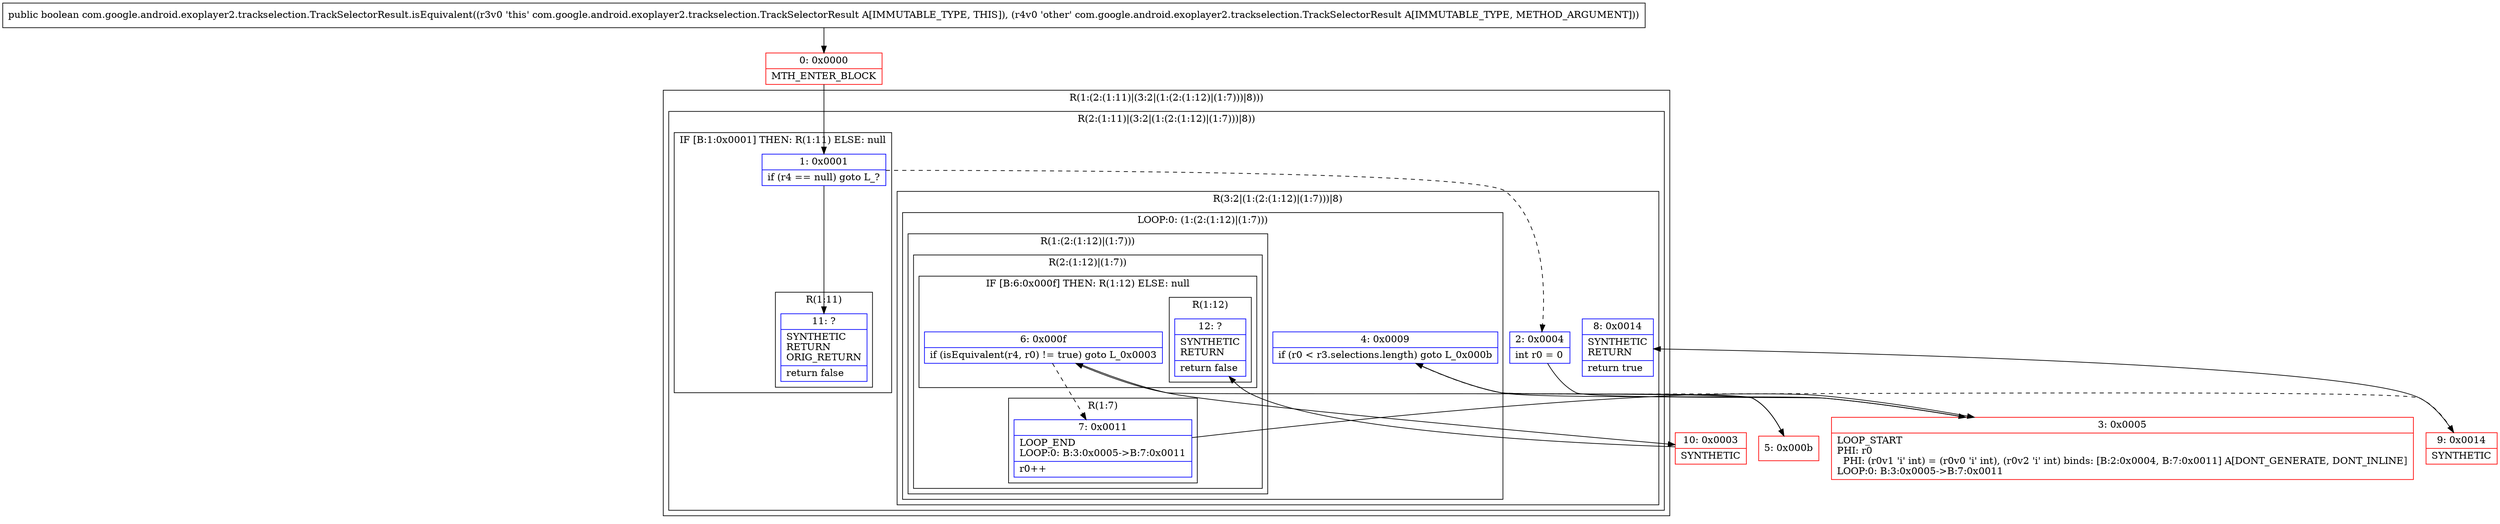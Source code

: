 digraph "CFG forcom.google.android.exoplayer2.trackselection.TrackSelectorResult.isEquivalent(Lcom\/google\/android\/exoplayer2\/trackselection\/TrackSelectorResult;)Z" {
subgraph cluster_Region_485714733 {
label = "R(1:(2:(1:11)|(3:2|(1:(2:(1:12)|(1:7)))|8)))";
node [shape=record,color=blue];
subgraph cluster_Region_1296738051 {
label = "R(2:(1:11)|(3:2|(1:(2:(1:12)|(1:7)))|8))";
node [shape=record,color=blue];
subgraph cluster_IfRegion_353272479 {
label = "IF [B:1:0x0001] THEN: R(1:11) ELSE: null";
node [shape=record,color=blue];
Node_1 [shape=record,label="{1\:\ 0x0001|if (r4 == null) goto L_?\l}"];
subgraph cluster_Region_1496382358 {
label = "R(1:11)";
node [shape=record,color=blue];
Node_11 [shape=record,label="{11\:\ ?|SYNTHETIC\lRETURN\lORIG_RETURN\l|return false\l}"];
}
}
subgraph cluster_Region_1980160678 {
label = "R(3:2|(1:(2:(1:12)|(1:7)))|8)";
node [shape=record,color=blue];
Node_2 [shape=record,label="{2\:\ 0x0004|int r0 = 0\l}"];
subgraph cluster_LoopRegion_1247870140 {
label = "LOOP:0: (1:(2:(1:12)|(1:7)))";
node [shape=record,color=blue];
Node_4 [shape=record,label="{4\:\ 0x0009|if (r0 \< r3.selections.length) goto L_0x000b\l}"];
subgraph cluster_Region_1587370398 {
label = "R(1:(2:(1:12)|(1:7)))";
node [shape=record,color=blue];
subgraph cluster_Region_1182244849 {
label = "R(2:(1:12)|(1:7))";
node [shape=record,color=blue];
subgraph cluster_IfRegion_822550763 {
label = "IF [B:6:0x000f] THEN: R(1:12) ELSE: null";
node [shape=record,color=blue];
Node_6 [shape=record,label="{6\:\ 0x000f|if (isEquivalent(r4, r0) != true) goto L_0x0003\l}"];
subgraph cluster_Region_663545818 {
label = "R(1:12)";
node [shape=record,color=blue];
Node_12 [shape=record,label="{12\:\ ?|SYNTHETIC\lRETURN\l|return false\l}"];
}
}
subgraph cluster_Region_990015918 {
label = "R(1:7)";
node [shape=record,color=blue];
Node_7 [shape=record,label="{7\:\ 0x0011|LOOP_END\lLOOP:0: B:3:0x0005\-\>B:7:0x0011\l|r0++\l}"];
}
}
}
}
Node_8 [shape=record,label="{8\:\ 0x0014|SYNTHETIC\lRETURN\l|return true\l}"];
}
}
}
Node_0 [shape=record,color=red,label="{0\:\ 0x0000|MTH_ENTER_BLOCK\l}"];
Node_3 [shape=record,color=red,label="{3\:\ 0x0005|LOOP_START\lPHI: r0 \l  PHI: (r0v1 'i' int) = (r0v0 'i' int), (r0v2 'i' int) binds: [B:2:0x0004, B:7:0x0011] A[DONT_GENERATE, DONT_INLINE]\lLOOP:0: B:3:0x0005\-\>B:7:0x0011\l}"];
Node_5 [shape=record,color=red,label="{5\:\ 0x000b}"];
Node_9 [shape=record,color=red,label="{9\:\ 0x0014|SYNTHETIC\l}"];
Node_10 [shape=record,color=red,label="{10\:\ 0x0003|SYNTHETIC\l}"];
MethodNode[shape=record,label="{public boolean com.google.android.exoplayer2.trackselection.TrackSelectorResult.isEquivalent((r3v0 'this' com.google.android.exoplayer2.trackselection.TrackSelectorResult A[IMMUTABLE_TYPE, THIS]), (r4v0 'other' com.google.android.exoplayer2.trackselection.TrackSelectorResult A[IMMUTABLE_TYPE, METHOD_ARGUMENT])) }"];
MethodNode -> Node_0;
Node_1 -> Node_2[style=dashed];
Node_1 -> Node_11;
Node_2 -> Node_3;
Node_4 -> Node_5;
Node_4 -> Node_9[style=dashed];
Node_6 -> Node_7[style=dashed];
Node_6 -> Node_10;
Node_7 -> Node_3;
Node_0 -> Node_1;
Node_3 -> Node_4;
Node_5 -> Node_6;
Node_9 -> Node_8;
Node_10 -> Node_12;
}

